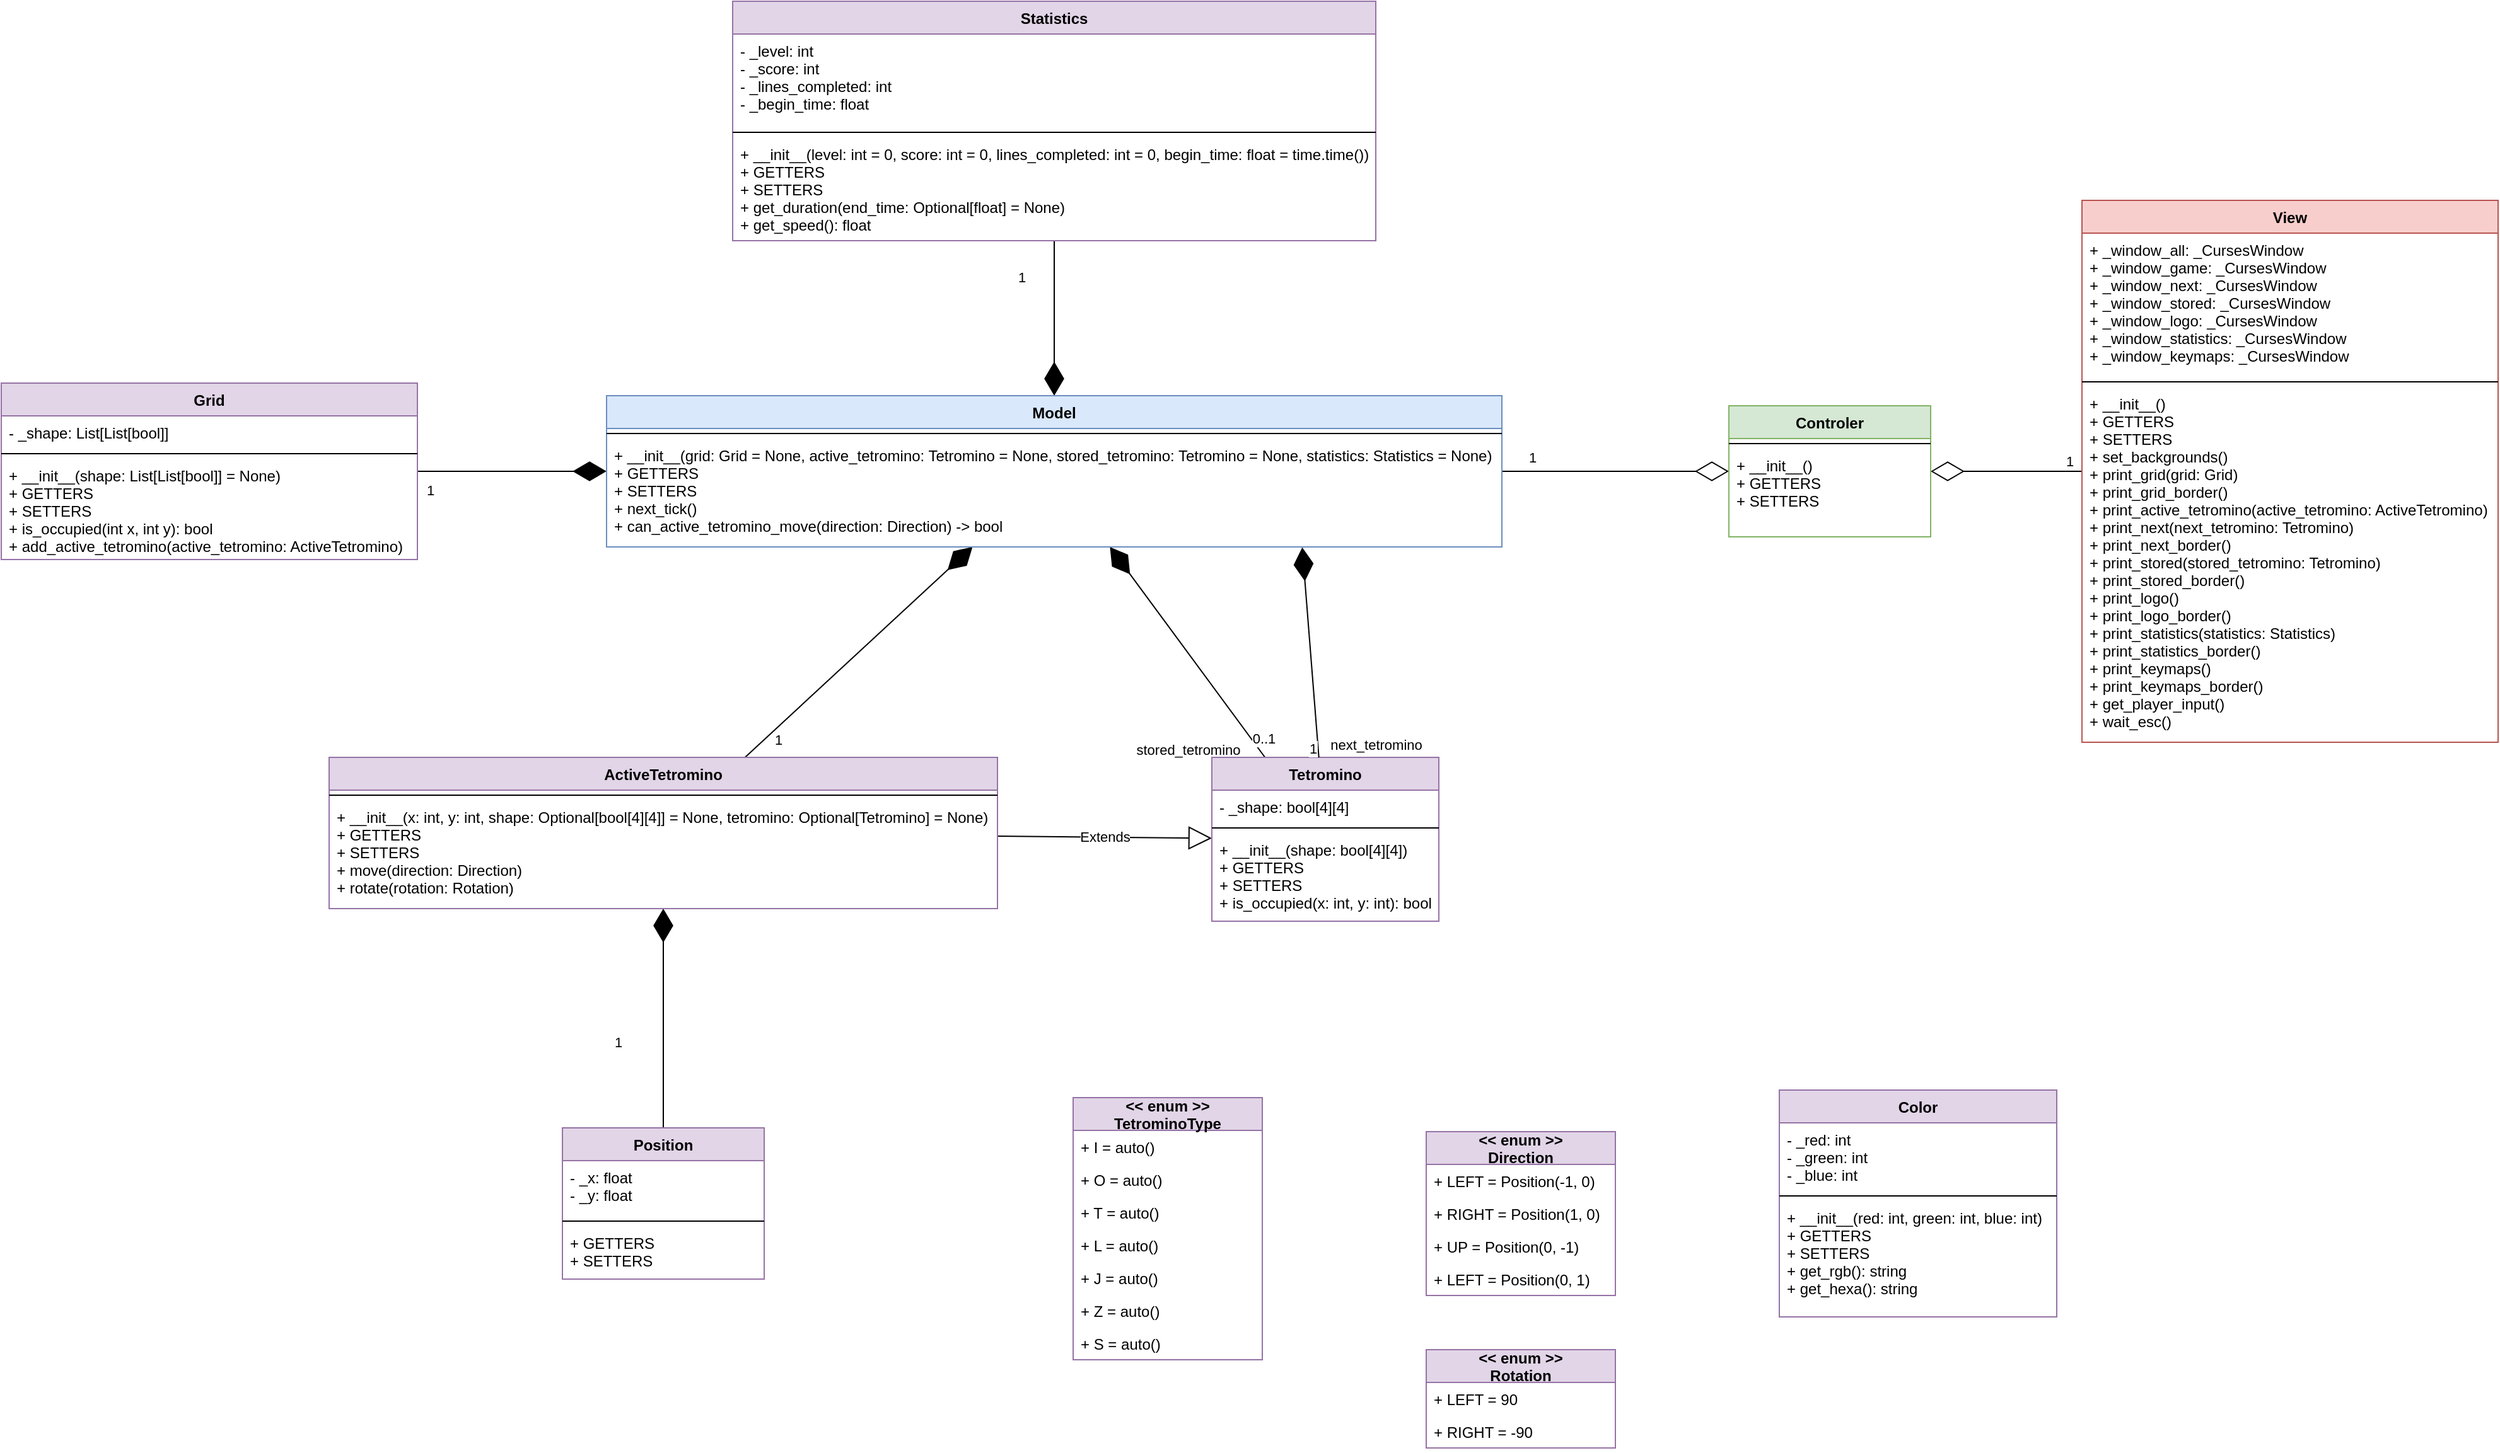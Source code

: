 <mxfile version="13.7.9" type="device"><diagram id="LG4WflgYfopz1KUowW6H" name="Page-1"><mxGraphModel dx="2496" dy="1568" grid="1" gridSize="10" guides="1" tooltips="1" connect="1" arrows="0" fold="1" page="0" pageScale="1" pageWidth="827" pageHeight="1169" math="0" shadow="0"><root><mxCell id="0"/><mxCell id="1" parent="0"/><mxCell id="iFen5r1rHBEtQb6zMY1m-44" value="" style="endArrow=diamondThin;endFill=1;endSize=24;html=1;" parent="1" source="iFen5r1rHBEtQb6zMY1m-32" target="iFen5r1rHBEtQb6zMY1m-1" edge="1"><mxGeometry width="160" relative="1" as="geometry"><mxPoint y="364" as="sourcePoint"/><mxPoint y="310" as="targetPoint"/></mxGeometry></mxCell><mxCell id="iFen5r1rHBEtQb6zMY1m-71" value="1" style="edgeLabel;html=1;align=center;verticalAlign=middle;resizable=0;points=[];" parent="iFen5r1rHBEtQb6zMY1m-44" vertex="1" connectable="0"><mxGeometry x="-0.359" y="2" relative="1" as="geometry"><mxPoint x="-28.57" y="-11" as="offset"/></mxGeometry></mxCell><mxCell id="iFen5r1rHBEtQb6zMY1m-59" value="" style="endArrow=diamondThin;endFill=1;endSize=24;html=1;" parent="1" source="iFen5r1rHBEtQb6zMY1m-61" target="iFen5r1rHBEtQb6zMY1m-1" edge="1"><mxGeometry width="160" relative="1" as="geometry"><mxPoint x="270.0" y="388" as="sourcePoint"/><mxPoint x="80" y="262" as="targetPoint"/></mxGeometry></mxCell><mxCell id="iFen5r1rHBEtQb6zMY1m-60" value="1" style="edgeLabel;html=1;align=center;verticalAlign=middle;resizable=0;points=[];" parent="iFen5r1rHBEtQb6zMY1m-59" vertex="1" connectable="0"><mxGeometry x="-0.109" y="1" relative="1" as="geometry"><mxPoint x="-56.86" y="16.0" as="offset"/></mxGeometry></mxCell><mxCell id="iFen5r1rHBEtQb6zMY1m-72" value="" style="endArrow=diamondThin;endFill=1;endSize=24;html=1;" parent="1" source="iFen5r1rHBEtQb6zMY1m-65" target="iFen5r1rHBEtQb6zMY1m-1" edge="1"><mxGeometry width="160" relative="1" as="geometry"><mxPoint x="-40" y="372" as="sourcePoint"/><mxPoint x="20" y="302" as="targetPoint"/></mxGeometry></mxCell><mxCell id="iFen5r1rHBEtQb6zMY1m-74" value="stored_tetromino" style="edgeLabel;html=1;align=center;verticalAlign=middle;resizable=0;points=[];" parent="iFen5r1rHBEtQb6zMY1m-72" vertex="1" connectable="0"><mxGeometry x="-0.534" relative="1" as="geometry"><mxPoint x="-32.79" y="32.73" as="offset"/></mxGeometry></mxCell><mxCell id="moJaDbSJVLeKUr4o8YDT-9" value="0..1" style="edgeLabel;html=1;align=center;verticalAlign=middle;resizable=0;points=[];" vertex="1" connectable="0" parent="iFen5r1rHBEtQb6zMY1m-72"><mxGeometry x="-0.38" y="-1" relative="1" as="geometry"><mxPoint x="36.38" y="37.25" as="offset"/></mxGeometry></mxCell><mxCell id="iFen5r1rHBEtQb6zMY1m-75" value="" style="endArrow=diamondThin;endFill=1;endSize=24;html=1;" parent="1" source="MVBauPSFIROXOEQPaAqL-12" target="iFen5r1rHBEtQb6zMY1m-1" edge="1"><mxGeometry width="160" relative="1" as="geometry"><mxPoint x="-80" y="362" as="sourcePoint"/><mxPoint x="-54.717" y="270" as="targetPoint"/><Array as="points"/></mxGeometry></mxCell><mxCell id="iFen5r1rHBEtQb6zMY1m-76" value="1" style="edgeLabel;html=1;align=center;verticalAlign=middle;resizable=0;points=[];" parent="iFen5r1rHBEtQb6zMY1m-75" vertex="1" connectable="0"><mxGeometry x="-0.702" relative="1" as="geometry"><mxPoint x="-1.1" y="10.05" as="offset"/></mxGeometry></mxCell><mxCell id="iFen5r1rHBEtQb6zMY1m-32" value="Statistics" style="swimlane;fontStyle=1;align=center;verticalAlign=top;childLayout=stackLayout;horizontal=1;startSize=26;horizontalStack=0;resizeParent=1;resizeParentMax=0;resizeLast=0;collapsible=1;marginBottom=0;fillColor=#e1d5e7;strokeColor=#9673a6;" parent="1" vertex="1"><mxGeometry x="-510" y="-150" width="510" height="190" as="geometry"/></mxCell><mxCell id="iFen5r1rHBEtQb6zMY1m-33" value="- _level: int&#10;- _score: int&#10;- _lines_completed: int&#10;- _begin_time: float" style="text;strokeColor=none;fillColor=none;align=left;verticalAlign=top;spacingLeft=4;spacingRight=4;overflow=hidden;rotatable=0;points=[[0,0.5],[1,0.5]];portConstraint=eastwest;" parent="iFen5r1rHBEtQb6zMY1m-32" vertex="1"><mxGeometry y="26" width="510" height="74" as="geometry"/></mxCell><mxCell id="iFen5r1rHBEtQb6zMY1m-34" value="" style="line;strokeWidth=1;fillColor=none;align=left;verticalAlign=middle;spacingTop=-1;spacingLeft=3;spacingRight=3;rotatable=0;labelPosition=right;points=[];portConstraint=eastwest;" parent="iFen5r1rHBEtQb6zMY1m-32" vertex="1"><mxGeometry y="100" width="510" height="8" as="geometry"/></mxCell><mxCell id="iFen5r1rHBEtQb6zMY1m-35" value="+ __init__(level: int = 0, score: int = 0, lines_completed: int = 0, begin_time: float = time.time())&#10;+ GETTERS&#10;+ SETTERS&#10;+ get_duration(end_time: Optional[float] = None)&#10;+ get_speed(): float" style="text;strokeColor=none;fillColor=none;align=left;verticalAlign=top;spacingLeft=4;spacingRight=4;overflow=hidden;rotatable=0;points=[[0,0.5],[1,0.5]];portConstraint=eastwest;" parent="iFen5r1rHBEtQb6zMY1m-32" vertex="1"><mxGeometry y="108" width="510" height="82" as="geometry"/></mxCell><mxCell id="MVBauPSFIROXOEQPaAqL-9" value="" style="endArrow=diamondThin;endFill=1;endSize=24;html=1;" parent="1" source="MVBauPSFIROXOEQPaAqL-5" target="MVBauPSFIROXOEQPaAqL-12" edge="1"><mxGeometry width="160" relative="1" as="geometry"><mxPoint x="-770" y="340" as="sourcePoint"/><mxPoint x="-610" y="340" as="targetPoint"/></mxGeometry></mxCell><mxCell id="MVBauPSFIROXOEQPaAqL-16" value="1" style="edgeLabel;html=1;align=center;verticalAlign=middle;resizable=0;points=[];" parent="MVBauPSFIROXOEQPaAqL-9" vertex="1" connectable="0"><mxGeometry x="-0.307" y="1" relative="1" as="geometry"><mxPoint x="-35.14" y="-8" as="offset"/></mxGeometry></mxCell><mxCell id="MVBauPSFIROXOEQPaAqL-18" value="Extends" style="endArrow=block;endSize=16;endFill=0;html=1;" parent="1" source="MVBauPSFIROXOEQPaAqL-12" target="iFen5r1rHBEtQb6zMY1m-65" edge="1"><mxGeometry width="160" relative="1" as="geometry"><mxPoint x="-800" y="380" as="sourcePoint"/><mxPoint x="-640" y="380" as="targetPoint"/></mxGeometry></mxCell><mxCell id="iFen5r1rHBEtQb6zMY1m-65" value="Tetromino" style="swimlane;fontStyle=1;align=center;verticalAlign=top;childLayout=stackLayout;horizontal=1;startSize=26;horizontalStack=0;resizeParent=1;resizeParentMax=0;resizeLast=0;collapsible=1;marginBottom=0;fillColor=#e1d5e7;strokeColor=#9673a6;" parent="1" vertex="1"><mxGeometry x="-130" y="450" width="180" height="130" as="geometry"/></mxCell><mxCell id="iFen5r1rHBEtQb6zMY1m-66" value="- _shape: bool[4][4]" style="text;strokeColor=none;fillColor=none;align=left;verticalAlign=top;spacingLeft=4;spacingRight=4;overflow=hidden;rotatable=0;points=[[0,0.5],[1,0.5]];portConstraint=eastwest;" parent="iFen5r1rHBEtQb6zMY1m-65" vertex="1"><mxGeometry y="26" width="180" height="26" as="geometry"/></mxCell><mxCell id="iFen5r1rHBEtQb6zMY1m-67" value="" style="line;strokeWidth=1;fillColor=none;align=left;verticalAlign=middle;spacingTop=-1;spacingLeft=3;spacingRight=3;rotatable=0;labelPosition=right;points=[];portConstraint=eastwest;" parent="iFen5r1rHBEtQb6zMY1m-65" vertex="1"><mxGeometry y="52" width="180" height="8" as="geometry"/></mxCell><mxCell id="iFen5r1rHBEtQb6zMY1m-68" value="+ __init__(shape: bool[4][4])&#10;+ GETTERS&#10;+ SETTERS&#10;+ is_occupied(x: int, y: int): bool" style="text;strokeColor=none;fillColor=none;align=left;verticalAlign=top;spacingLeft=4;spacingRight=4;overflow=hidden;rotatable=0;points=[[0,0.5],[1,0.5]];portConstraint=eastwest;" parent="iFen5r1rHBEtQb6zMY1m-65" vertex="1"><mxGeometry y="60" width="180" height="70" as="geometry"/></mxCell><mxCell id="OhlwuKTcIDxxPLKMGdSg-1" value="&lt;&lt; enum &gt;&gt;&#10;Direction" style="swimlane;fontStyle=1;childLayout=stackLayout;horizontal=1;startSize=26;fillColor=#e1d5e7;horizontalStack=0;resizeParent=1;resizeParentMax=0;resizeLast=0;collapsible=1;marginBottom=0;rounded=0;strokeColor=#9673a6;" parent="1" vertex="1"><mxGeometry x="40" y="747" width="150" height="130" as="geometry"/></mxCell><mxCell id="OhlwuKTcIDxxPLKMGdSg-2" value="+ LEFT = Position(-1, 0)" style="text;strokeColor=none;fillColor=none;align=left;verticalAlign=top;spacingLeft=4;spacingRight=4;overflow=hidden;rotatable=0;points=[[0,0.5],[1,0.5]];portConstraint=eastwest;" parent="OhlwuKTcIDxxPLKMGdSg-1" vertex="1"><mxGeometry y="26" width="150" height="26" as="geometry"/></mxCell><mxCell id="OhlwuKTcIDxxPLKMGdSg-3" value="+ RIGHT = Position(1, 0)" style="text;strokeColor=none;fillColor=none;align=left;verticalAlign=top;spacingLeft=4;spacingRight=4;overflow=hidden;rotatable=0;points=[[0,0.5],[1,0.5]];portConstraint=eastwest;" parent="OhlwuKTcIDxxPLKMGdSg-1" vertex="1"><mxGeometry y="52" width="150" height="26" as="geometry"/></mxCell><mxCell id="OhlwuKTcIDxxPLKMGdSg-4" value="+ UP = Position(0, -1)" style="text;strokeColor=none;fillColor=none;align=left;verticalAlign=top;spacingLeft=4;spacingRight=4;overflow=hidden;rotatable=0;points=[[0,0.5],[1,0.5]];portConstraint=eastwest;" parent="OhlwuKTcIDxxPLKMGdSg-1" vertex="1"><mxGeometry y="78" width="150" height="26" as="geometry"/></mxCell><mxCell id="OhlwuKTcIDxxPLKMGdSg-5" value="+ LEFT = Position(0, 1)" style="text;strokeColor=none;fillColor=none;align=left;verticalAlign=top;spacingLeft=4;spacingRight=4;overflow=hidden;rotatable=0;points=[[0,0.5],[1,0.5]];portConstraint=eastwest;" parent="OhlwuKTcIDxxPLKMGdSg-1" vertex="1"><mxGeometry y="104" width="150" height="26" as="geometry"/></mxCell><mxCell id="OhlwuKTcIDxxPLKMGdSg-6" value="&lt;&lt; enum &gt;&gt;&#10;TetrominoType" style="swimlane;fontStyle=1;childLayout=stackLayout;horizontal=1;startSize=26;fillColor=#e1d5e7;horizontalStack=0;resizeParent=1;resizeParentMax=0;resizeLast=0;collapsible=1;marginBottom=0;rounded=0;strokeColor=#9673a6;" parent="1" vertex="1"><mxGeometry x="-240" y="720" width="150" height="208" as="geometry"/></mxCell><mxCell id="OhlwuKTcIDxxPLKMGdSg-7" value="+ I = auto()" style="text;strokeColor=none;fillColor=none;align=left;verticalAlign=top;spacingLeft=4;spacingRight=4;overflow=hidden;rotatable=0;points=[[0,0.5],[1,0.5]];portConstraint=eastwest;" parent="OhlwuKTcIDxxPLKMGdSg-6" vertex="1"><mxGeometry y="26" width="150" height="26" as="geometry"/></mxCell><mxCell id="OhlwuKTcIDxxPLKMGdSg-8" value="+ O = auto()" style="text;strokeColor=none;fillColor=none;align=left;verticalAlign=top;spacingLeft=4;spacingRight=4;overflow=hidden;rotatable=0;points=[[0,0.5],[1,0.5]];portConstraint=eastwest;" parent="OhlwuKTcIDxxPLKMGdSg-6" vertex="1"><mxGeometry y="52" width="150" height="26" as="geometry"/></mxCell><mxCell id="OhlwuKTcIDxxPLKMGdSg-9" value="+ T = auto()" style="text;strokeColor=none;fillColor=none;align=left;verticalAlign=top;spacingLeft=4;spacingRight=4;overflow=hidden;rotatable=0;points=[[0,0.5],[1,0.5]];portConstraint=eastwest;" parent="OhlwuKTcIDxxPLKMGdSg-6" vertex="1"><mxGeometry y="78" width="150" height="26" as="geometry"/></mxCell><mxCell id="OhlwuKTcIDxxPLKMGdSg-10" value="+ L = auto()" style="text;strokeColor=none;fillColor=none;align=left;verticalAlign=top;spacingLeft=4;spacingRight=4;overflow=hidden;rotatable=0;points=[[0,0.5],[1,0.5]];portConstraint=eastwest;" parent="OhlwuKTcIDxxPLKMGdSg-6" vertex="1"><mxGeometry y="104" width="150" height="26" as="geometry"/></mxCell><mxCell id="OhlwuKTcIDxxPLKMGdSg-11" value="+ J = auto()" style="text;strokeColor=none;fillColor=none;align=left;verticalAlign=top;spacingLeft=4;spacingRight=4;overflow=hidden;rotatable=0;points=[[0,0.5],[1,0.5]];portConstraint=eastwest;" parent="OhlwuKTcIDxxPLKMGdSg-6" vertex="1"><mxGeometry y="130" width="150" height="26" as="geometry"/></mxCell><mxCell id="OhlwuKTcIDxxPLKMGdSg-12" value="+ Z = auto()" style="text;strokeColor=none;fillColor=none;align=left;verticalAlign=top;spacingLeft=4;spacingRight=4;overflow=hidden;rotatable=0;points=[[0,0.5],[1,0.5]];portConstraint=eastwest;" parent="OhlwuKTcIDxxPLKMGdSg-6" vertex="1"><mxGeometry y="156" width="150" height="26" as="geometry"/></mxCell><mxCell id="OhlwuKTcIDxxPLKMGdSg-13" value="+ S = auto()" style="text;strokeColor=none;fillColor=none;align=left;verticalAlign=top;spacingLeft=4;spacingRight=4;overflow=hidden;rotatable=0;points=[[0,0.5],[1,0.5]];portConstraint=eastwest;" parent="OhlwuKTcIDxxPLKMGdSg-6" vertex="1"><mxGeometry y="182" width="150" height="26" as="geometry"/></mxCell><mxCell id="MVBauPSFIROXOEQPaAqL-5" value="Position" style="swimlane;fontStyle=1;align=center;verticalAlign=top;childLayout=stackLayout;horizontal=1;startSize=26;horizontalStack=0;resizeParent=1;resizeParentMax=0;resizeLast=0;collapsible=1;marginBottom=0;fillColor=#e1d5e7;strokeColor=#9673a6;" parent="1" vertex="1"><mxGeometry x="-645" y="744" width="160" height="120" as="geometry"/></mxCell><mxCell id="MVBauPSFIROXOEQPaAqL-6" value="- _x: float&#10;- _y: float" style="text;strokeColor=none;fillColor=none;align=left;verticalAlign=top;spacingLeft=4;spacingRight=4;overflow=hidden;rotatable=0;points=[[0,0.5],[1,0.5]];portConstraint=eastwest;" parent="MVBauPSFIROXOEQPaAqL-5" vertex="1"><mxGeometry y="26" width="160" height="44" as="geometry"/></mxCell><mxCell id="MVBauPSFIROXOEQPaAqL-7" value="" style="line;strokeWidth=1;fillColor=none;align=left;verticalAlign=middle;spacingTop=-1;spacingLeft=3;spacingRight=3;rotatable=0;labelPosition=right;points=[];portConstraint=eastwest;" parent="MVBauPSFIROXOEQPaAqL-5" vertex="1"><mxGeometry y="70" width="160" height="8" as="geometry"/></mxCell><mxCell id="MVBauPSFIROXOEQPaAqL-8" value="+ GETTERS&#10;+ SETTERS" style="text;strokeColor=none;fillColor=none;align=left;verticalAlign=top;spacingLeft=4;spacingRight=4;overflow=hidden;rotatable=0;points=[[0,0.5],[1,0.5]];portConstraint=eastwest;" parent="MVBauPSFIROXOEQPaAqL-5" vertex="1"><mxGeometry y="78" width="160" height="42" as="geometry"/></mxCell><mxCell id="OhlwuKTcIDxxPLKMGdSg-33" value="" style="endArrow=diamondThin;endFill=0;endSize=24;html=1;" parent="1" source="iFen5r1rHBEtQb6zMY1m-1" target="iFen5r1rHBEtQb6zMY1m-9" edge="1"><mxGeometry width="160" relative="1" as="geometry"><mxPoint x="130" y="360" as="sourcePoint"/><mxPoint x="290" y="360" as="targetPoint"/></mxGeometry></mxCell><mxCell id="OhlwuKTcIDxxPLKMGdSg-35" value="1" style="edgeLabel;html=1;align=center;verticalAlign=middle;resizable=0;points=[];" parent="OhlwuKTcIDxxPLKMGdSg-33" vertex="1" connectable="0"><mxGeometry x="-0.552" y="-1" relative="1" as="geometry"><mxPoint x="-16.91" y="-11.79" as="offset"/></mxGeometry></mxCell><mxCell id="OhlwuKTcIDxxPLKMGdSg-34" value="" style="endArrow=diamondThin;endFill=0;endSize=24;html=1;" parent="1" source="iFen5r1rHBEtQb6zMY1m-5" target="iFen5r1rHBEtQb6zMY1m-9" edge="1"><mxGeometry width="160" relative="1" as="geometry"><mxPoint x="150" y="351.936" as="sourcePoint"/><mxPoint x="270" y="350.0" as="targetPoint"/></mxGeometry></mxCell><mxCell id="OhlwuKTcIDxxPLKMGdSg-36" value="1" style="edgeLabel;html=1;align=center;verticalAlign=middle;resizable=0;points=[];" parent="OhlwuKTcIDxxPLKMGdSg-34" vertex="1" connectable="0"><mxGeometry x="-0.851" relative="1" as="geometry"><mxPoint x="-1.03" y="-8" as="offset"/></mxGeometry></mxCell><mxCell id="iFen5r1rHBEtQb6zMY1m-69" value="Color" style="swimlane;fontStyle=1;align=center;verticalAlign=top;childLayout=stackLayout;horizontal=1;startSize=26;horizontalStack=0;resizeParent=1;resizeParentMax=0;resizeLast=0;collapsible=1;marginBottom=0;fillColor=#e1d5e7;strokeColor=#9673a6;" parent="1" vertex="1"><mxGeometry x="320" y="714" width="220" height="180" as="geometry"/></mxCell><mxCell id="iFen5r1rHBEtQb6zMY1m-70" value="- _red: int&#10;- _green: int&#10;- _blue: int" style="text;strokeColor=none;fillColor=none;align=left;verticalAlign=top;spacingLeft=4;spacingRight=4;overflow=hidden;rotatable=0;points=[[0,0.5],[1,0.5]];portConstraint=eastwest;" parent="iFen5r1rHBEtQb6zMY1m-69" vertex="1"><mxGeometry y="26" width="220" height="54" as="geometry"/></mxCell><mxCell id="U7QJbbIodbmrVJAv_2BX-1" value="" style="line;strokeWidth=1;fillColor=none;align=left;verticalAlign=middle;spacingTop=-1;spacingLeft=3;spacingRight=3;rotatable=0;labelPosition=right;points=[];portConstraint=eastwest;" parent="iFen5r1rHBEtQb6zMY1m-69" vertex="1"><mxGeometry y="80" width="220" height="8" as="geometry"/></mxCell><mxCell id="U7QJbbIodbmrVJAv_2BX-3" value="+ __init__(red: int, green: int, blue: int)&#10;+ GETTERS&#10;+ SETTERS&#10;+ get_rgb(): string&#10;+ get_hexa(): string" style="text;strokeColor=none;fillColor=none;align=left;verticalAlign=top;spacingLeft=4;spacingRight=4;overflow=hidden;rotatable=0;points=[[0,0.5],[1,0.5]];portConstraint=eastwest;" parent="iFen5r1rHBEtQb6zMY1m-69" vertex="1"><mxGeometry y="88" width="220" height="92" as="geometry"/></mxCell><mxCell id="MVBauPSFIROXOEQPaAqL-12" value="ActiveTetromino" style="swimlane;fontStyle=1;align=center;verticalAlign=top;childLayout=stackLayout;horizontal=1;startSize=26;horizontalStack=0;resizeParent=1;resizeParentMax=0;resizeLast=0;collapsible=1;marginBottom=0;fillColor=#e1d5e7;strokeColor=#9673a6;" parent="1" vertex="1"><mxGeometry x="-830" y="450" width="530" height="120" as="geometry"/></mxCell><mxCell id="MVBauPSFIROXOEQPaAqL-14" value="" style="line;strokeWidth=1;fillColor=none;align=left;verticalAlign=middle;spacingTop=-1;spacingLeft=3;spacingRight=3;rotatable=0;labelPosition=right;points=[];portConstraint=eastwest;" parent="MVBauPSFIROXOEQPaAqL-12" vertex="1"><mxGeometry y="26" width="530" height="8" as="geometry"/></mxCell><mxCell id="MVBauPSFIROXOEQPaAqL-15" value="+ __init__(x: int, y: int, shape: Optional[bool[4][4]] = None, tetromino: Optional[Tetromino] = None)&#10;+ GETTERS&#10;+ SETTERS&#10;+ move(direction: Direction)&#10;+ rotate(rotation: Rotation)" style="text;strokeColor=none;fillColor=none;align=left;verticalAlign=top;spacingLeft=4;spacingRight=4;overflow=hidden;rotatable=0;points=[[0,0.5],[1,0.5]];portConstraint=eastwest;" parent="MVBauPSFIROXOEQPaAqL-12" vertex="1"><mxGeometry y="34" width="530" height="86" as="geometry"/></mxCell><mxCell id="iFen5r1rHBEtQb6zMY1m-61" value="Grid" style="swimlane;fontStyle=1;align=center;verticalAlign=top;childLayout=stackLayout;horizontal=1;startSize=26;horizontalStack=0;resizeParent=1;resizeParentMax=0;resizeLast=0;collapsible=1;marginBottom=0;fillColor=#e1d5e7;strokeColor=#9673a6;" parent="1" vertex="1"><mxGeometry x="-1090" y="153" width="330" height="140" as="geometry"/></mxCell><mxCell id="iFen5r1rHBEtQb6zMY1m-62" value="- _shape: List[List[bool]]" style="text;strokeColor=none;fillColor=none;align=left;verticalAlign=top;spacingLeft=4;spacingRight=4;overflow=hidden;rotatable=0;points=[[0,0.5],[1,0.5]];portConstraint=eastwest;" parent="iFen5r1rHBEtQb6zMY1m-61" vertex="1"><mxGeometry y="26" width="330" height="26" as="geometry"/></mxCell><mxCell id="iFen5r1rHBEtQb6zMY1m-63" value="" style="line;strokeWidth=1;fillColor=none;align=left;verticalAlign=middle;spacingTop=-1;spacingLeft=3;spacingRight=3;rotatable=0;labelPosition=right;points=[];portConstraint=eastwest;" parent="iFen5r1rHBEtQb6zMY1m-61" vertex="1"><mxGeometry y="52" width="330" height="8" as="geometry"/></mxCell><mxCell id="iFen5r1rHBEtQb6zMY1m-64" value="+ __init__(shape: List[List[bool]] = None)&#10;+ GETTERS&#10;+ SETTERS&#10;+ is_occupied(int x, int y): bool&#10;+ add_active_tetromino(active_tetromino: ActiveTetromino)" style="text;strokeColor=none;fillColor=none;align=left;verticalAlign=top;spacingLeft=4;spacingRight=4;overflow=hidden;rotatable=0;points=[[0,0.5],[1,0.5]];portConstraint=eastwest;" parent="iFen5r1rHBEtQb6zMY1m-61" vertex="1"><mxGeometry y="60" width="330" height="80" as="geometry"/></mxCell><mxCell id="moJaDbSJVLeKUr4o8YDT-1" value="&lt;&lt; enum &gt;&gt;&#10;Rotation" style="swimlane;fontStyle=1;childLayout=stackLayout;horizontal=1;startSize=26;fillColor=#e1d5e7;horizontalStack=0;resizeParent=1;resizeParentMax=0;resizeLast=0;collapsible=1;marginBottom=0;rounded=0;strokeColor=#9673a6;" vertex="1" parent="1"><mxGeometry x="40" y="920" width="150" height="78" as="geometry"/></mxCell><mxCell id="moJaDbSJVLeKUr4o8YDT-2" value="+ LEFT = 90" style="text;strokeColor=none;fillColor=none;align=left;verticalAlign=top;spacingLeft=4;spacingRight=4;overflow=hidden;rotatable=0;points=[[0,0.5],[1,0.5]];portConstraint=eastwest;" vertex="1" parent="moJaDbSJVLeKUr4o8YDT-1"><mxGeometry y="26" width="150" height="26" as="geometry"/></mxCell><mxCell id="moJaDbSJVLeKUr4o8YDT-3" value="+ RIGHT = -90" style="text;strokeColor=none;fillColor=none;align=left;verticalAlign=top;spacingLeft=4;spacingRight=4;overflow=hidden;rotatable=0;points=[[0,0.5],[1,0.5]];portConstraint=eastwest;" vertex="1" parent="moJaDbSJVLeKUr4o8YDT-1"><mxGeometry y="52" width="150" height="26" as="geometry"/></mxCell><mxCell id="iFen5r1rHBEtQb6zMY1m-1" value="Model" style="swimlane;fontStyle=1;align=center;verticalAlign=top;childLayout=stackLayout;horizontal=1;startSize=26;horizontalStack=0;resizeParent=1;resizeParentMax=0;resizeLast=0;collapsible=1;marginBottom=0;fillColor=#dae8fc;strokeColor=#6c8ebf;" parent="1" vertex="1"><mxGeometry x="-610" y="163" width="710" height="120" as="geometry"/></mxCell><mxCell id="iFen5r1rHBEtQb6zMY1m-3" value="" style="line;strokeWidth=1;fillColor=none;align=left;verticalAlign=middle;spacingTop=-1;spacingLeft=3;spacingRight=3;rotatable=0;labelPosition=right;points=[];portConstraint=eastwest;" parent="iFen5r1rHBEtQb6zMY1m-1" vertex="1"><mxGeometry y="26" width="710" height="8" as="geometry"/></mxCell><mxCell id="iFen5r1rHBEtQb6zMY1m-4" value="+ __init__(grid: Grid = None, active_tetromino: Tetromino = None, stored_tetromino: Tetromino = None, statistics: Statistics = None)&#10;+ GETTERS&#10;+ SETTERS&#10;+ next_tick()&#10;+ can_active_tetromino_move(direction: Direction) -&gt; bool" style="text;strokeColor=none;fillColor=none;align=left;verticalAlign=top;spacingLeft=4;spacingRight=4;overflow=hidden;rotatable=0;points=[[0,0.5],[1,0.5]];portConstraint=eastwest;" parent="iFen5r1rHBEtQb6zMY1m-1" vertex="1"><mxGeometry y="34" width="710" height="86" as="geometry"/></mxCell><mxCell id="moJaDbSJVLeKUr4o8YDT-6" value="" style="endArrow=diamondThin;endFill=1;endSize=24;html=1;entryX=0.777;entryY=1.004;entryDx=0;entryDy=0;entryPerimeter=0;" edge="1" parent="1" source="iFen5r1rHBEtQb6zMY1m-65" target="iFen5r1rHBEtQb6zMY1m-4"><mxGeometry width="160" relative="1" as="geometry"><mxPoint x="-76.583" y="460" as="sourcePoint"/><mxPoint x="110" y="310" as="targetPoint"/></mxGeometry></mxCell><mxCell id="moJaDbSJVLeKUr4o8YDT-7" value="1" style="edgeLabel;html=1;align=center;verticalAlign=middle;resizable=0;points=[];" vertex="1" connectable="0" parent="moJaDbSJVLeKUr4o8YDT-6"><mxGeometry x="-0.702" relative="1" as="geometry"><mxPoint x="-3.17" y="17.35" as="offset"/></mxGeometry></mxCell><mxCell id="moJaDbSJVLeKUr4o8YDT-8" value="next_tetromino" style="edgeLabel;html=1;align=center;verticalAlign=middle;resizable=0;points=[];" vertex="1" connectable="0" parent="moJaDbSJVLeKUr4o8YDT-6"><mxGeometry x="-0.534" relative="1" as="geometry"><mxPoint x="47.97" y="28.5" as="offset"/></mxGeometry></mxCell><mxCell id="iFen5r1rHBEtQb6zMY1m-9" value="Controler" style="swimlane;fontStyle=1;align=center;verticalAlign=top;childLayout=stackLayout;horizontal=1;startSize=26;horizontalStack=0;resizeParent=1;resizeParentMax=0;resizeLast=0;collapsible=1;marginBottom=0;fillColor=#d5e8d4;strokeColor=#82b366;" parent="1" vertex="1"><mxGeometry x="280" y="171" width="160" height="104" as="geometry"/></mxCell><mxCell id="iFen5r1rHBEtQb6zMY1m-11" value="" style="line;strokeWidth=1;fillColor=none;align=left;verticalAlign=middle;spacingTop=-1;spacingLeft=3;spacingRight=3;rotatable=0;labelPosition=right;points=[];portConstraint=eastwest;" parent="iFen5r1rHBEtQb6zMY1m-9" vertex="1"><mxGeometry y="26" width="160" height="8" as="geometry"/></mxCell><mxCell id="iFen5r1rHBEtQb6zMY1m-12" value="+ __init__()&#10;+ GETTERS&#10;+ SETTERS" style="text;strokeColor=none;fillColor=none;align=left;verticalAlign=top;spacingLeft=4;spacingRight=4;overflow=hidden;rotatable=0;points=[[0,0.5],[1,0.5]];portConstraint=eastwest;" parent="iFen5r1rHBEtQb6zMY1m-9" vertex="1"><mxGeometry y="34" width="160" height="70" as="geometry"/></mxCell><mxCell id="iFen5r1rHBEtQb6zMY1m-5" value="View" style="swimlane;fontStyle=1;align=center;verticalAlign=top;childLayout=stackLayout;horizontal=1;startSize=26;horizontalStack=0;resizeParent=1;resizeParentMax=0;resizeLast=0;collapsible=1;marginBottom=0;fillColor=#f8cecc;strokeColor=#b85450;" parent="1" vertex="1"><mxGeometry x="560" y="8" width="330" height="430" as="geometry"/></mxCell><mxCell id="iFen5r1rHBEtQb6zMY1m-6" value="+ _window_all: _CursesWindow&#10;+ _window_game: _CursesWindow&#10;+ _window_next: _CursesWindow&#10;+ _window_stored: _CursesWindow&#10;+ _window_logo: _CursesWindow&#10;+ _window_statistics: _CursesWindow&#10;+ _window_keymaps: _CursesWindow" style="text;strokeColor=none;fillColor=none;align=left;verticalAlign=top;spacingLeft=4;spacingRight=4;overflow=hidden;rotatable=0;points=[[0,0.5],[1,0.5]];portConstraint=eastwest;" parent="iFen5r1rHBEtQb6zMY1m-5" vertex="1"><mxGeometry y="26" width="330" height="114" as="geometry"/></mxCell><mxCell id="iFen5r1rHBEtQb6zMY1m-7" value="" style="line;strokeWidth=1;fillColor=none;align=left;verticalAlign=middle;spacingTop=-1;spacingLeft=3;spacingRight=3;rotatable=0;labelPosition=right;points=[];portConstraint=eastwest;" parent="iFen5r1rHBEtQb6zMY1m-5" vertex="1"><mxGeometry y="140" width="330" height="8" as="geometry"/></mxCell><mxCell id="iFen5r1rHBEtQb6zMY1m-8" value="+ __init__()&#10;+ GETTERS&#10;+ SETTERS&#10;+ set_backgrounds()&#10;+ print_grid(grid: Grid)&#10;+ print_grid_border()&#10;+ print_active_tetromino(active_tetromino: ActiveTetromino)&#10;+ print_next(next_tetromino: Tetromino)&#10;+ print_next_border()&#10;+ print_stored(stored_tetromino: Tetromino)&#10;+ print_stored_border()&#10;+ print_logo()&#10;+ print_logo_border()&#10;+ print_statistics(statistics: Statistics)&#10;+ print_statistics_border()&#10;+ print_keymaps()&#10;+ print_keymaps_border()&#10;+ get_player_input()&#10;+ wait_esc()" style="text;strokeColor=none;fillColor=none;align=left;verticalAlign=top;spacingLeft=4;spacingRight=4;overflow=hidden;rotatable=0;points=[[0,0.5],[1,0.5]];portConstraint=eastwest;" parent="iFen5r1rHBEtQb6zMY1m-5" vertex="1"><mxGeometry y="148" width="330" height="282" as="geometry"/></mxCell></root></mxGraphModel></diagram></mxfile>